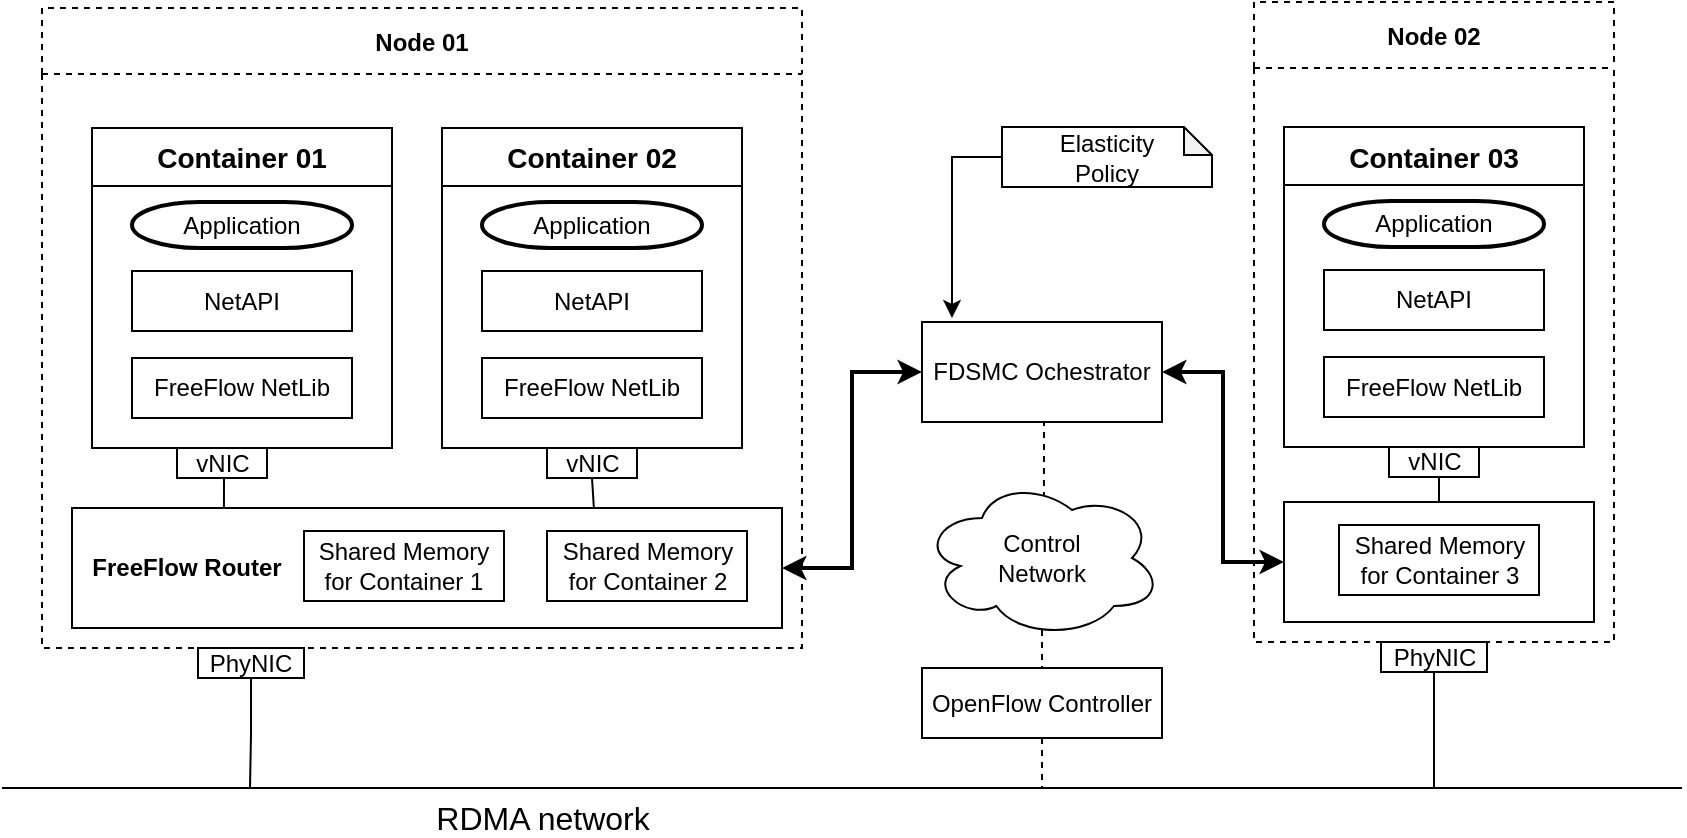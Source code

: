 <mxfile version="11.1.4" type="github"><diagram id="Pao4HtrbI7fz3SOlSNUg" name="Page-1"><mxGraphModel dx="1422" dy="804" grid="1" gridSize="10" guides="1" tooltips="1" connect="1" arrows="1" fold="1" page="1" pageScale="1" pageWidth="850" pageHeight="1100" math="0" shadow="0"><root><mxCell id="0"/><mxCell id="1" parent="0"/><mxCell id="GLg-LIvGYXV6aWbMuINp-4" value="Node 01" style="swimlane;startSize=33;dashed=1;" parent="1" vertex="1"><mxGeometry x="170" y="110" width="380" height="320" as="geometry"/></mxCell><mxCell id="2j8vT4ap4MiPkApb2ah4-46" style="edgeStyle=orthogonalEdgeStyle;rounded=0;orthogonalLoop=1;jettySize=auto;html=1;exitX=0.5;exitY=1;exitDx=0;exitDy=0;entryX=0.214;entryY=0;entryDx=0;entryDy=0;entryPerimeter=0;startArrow=none;startFill=0;endArrow=none;endFill=0;strokeWidth=1;" parent="GLg-LIvGYXV6aWbMuINp-4" source="2j8vT4ap4MiPkApb2ah4-5" target="2j8vT4ap4MiPkApb2ah4-21" edge="1"><mxGeometry relative="1" as="geometry"/></mxCell><mxCell id="2j8vT4ap4MiPkApb2ah4-5" value="vNIC" style="rounded=0;whiteSpace=wrap;html=1;" parent="GLg-LIvGYXV6aWbMuINp-4" vertex="1"><mxGeometry x="67.5" y="220" width="45" height="15" as="geometry"/></mxCell><mxCell id="2j8vT4ap4MiPkApb2ah4-47" style="edgeStyle=orthogonalEdgeStyle;rounded=0;orthogonalLoop=1;jettySize=auto;html=1;exitX=0.5;exitY=1;exitDx=0;exitDy=0;entryX=0.735;entryY=0;entryDx=0;entryDy=0;entryPerimeter=0;startArrow=none;startFill=0;endArrow=none;endFill=0;strokeWidth=1;" parent="GLg-LIvGYXV6aWbMuINp-4" source="2j8vT4ap4MiPkApb2ah4-6" target="2j8vT4ap4MiPkApb2ah4-21" edge="1"><mxGeometry relative="1" as="geometry"/></mxCell><mxCell id="2j8vT4ap4MiPkApb2ah4-6" value="vNIC" style="rounded=0;whiteSpace=wrap;html=1;" parent="GLg-LIvGYXV6aWbMuINp-4" vertex="1"><mxGeometry x="252.5" y="220" width="45" height="15" as="geometry"/></mxCell><mxCell id="2j8vT4ap4MiPkApb2ah4-7" value="&lt;b&gt;Container 02&lt;/b&gt;" style="shape=internalStorage;whiteSpace=wrap;html=1;backgroundOutline=1;labelBackgroundColor=none;strokeColor=#000000;fontSize=14;fontColor=#000000;dx=0;dy=29;spacingTop=-130;" parent="GLg-LIvGYXV6aWbMuINp-4" vertex="1"><mxGeometry x="200" y="60" width="150" height="160" as="geometry"/></mxCell><mxCell id="2j8vT4ap4MiPkApb2ah4-8" value="Application" style="strokeWidth=2;html=1;shape=mxgraph.flowchart.terminator;whiteSpace=wrap;" parent="GLg-LIvGYXV6aWbMuINp-4" vertex="1"><mxGeometry x="220" y="97" width="110" height="23" as="geometry"/></mxCell><mxCell id="2j8vT4ap4MiPkApb2ah4-9" value="NetAPI" style="rounded=0;whiteSpace=wrap;html=1;" parent="GLg-LIvGYXV6aWbMuINp-4" vertex="1"><mxGeometry x="220" y="131.5" width="110" height="30" as="geometry"/></mxCell><mxCell id="2j8vT4ap4MiPkApb2ah4-10" value="FreeFlow NetLib" style="rounded=0;whiteSpace=wrap;html=1;" parent="GLg-LIvGYXV6aWbMuINp-4" vertex="1"><mxGeometry x="220" y="175" width="110" height="30" as="geometry"/></mxCell><mxCell id="2j8vT4ap4MiPkApb2ah4-21" value="&lt;b&gt;FreeFlow Router&lt;/b&gt;" style="rounded=0;whiteSpace=wrap;html=1;spacingLeft=-240;" parent="GLg-LIvGYXV6aWbMuINp-4" vertex="1"><mxGeometry x="15" y="250" width="355" height="60" as="geometry"/></mxCell><mxCell id="2j8vT4ap4MiPkApb2ah4-22" value="Shared Memory for Container 1" style="rounded=0;whiteSpace=wrap;html=1;" parent="GLg-LIvGYXV6aWbMuINp-4" vertex="1"><mxGeometry x="131" y="261.5" width="100" height="35" as="geometry"/></mxCell><mxCell id="2j8vT4ap4MiPkApb2ah4-25" value="Shared Memory for Container 2" style="rounded=0;whiteSpace=wrap;html=1;" parent="GLg-LIvGYXV6aWbMuINp-4" vertex="1"><mxGeometry x="252.5" y="261.5" width="100" height="35" as="geometry"/></mxCell><mxCell id="GLg-LIvGYXV6aWbMuINp-5" value="Node 02" style="swimlane;startSize=33;dashed=1;" parent="1" vertex="1"><mxGeometry x="776" y="107" width="180" height="320" as="geometry"/></mxCell><mxCell id="2j8vT4ap4MiPkApb2ah4-48" style="edgeStyle=orthogonalEdgeStyle;rounded=0;orthogonalLoop=1;jettySize=auto;html=1;exitX=0.5;exitY=1;exitDx=0;exitDy=0;entryX=0.5;entryY=0;entryDx=0;entryDy=0;startArrow=none;startFill=0;endArrow=none;endFill=0;strokeWidth=1;" parent="GLg-LIvGYXV6aWbMuINp-5" source="2j8vT4ap4MiPkApb2ah4-11" target="2j8vT4ap4MiPkApb2ah4-26" edge="1"><mxGeometry relative="1" as="geometry"/></mxCell><mxCell id="2j8vT4ap4MiPkApb2ah4-11" value="vNIC" style="rounded=0;whiteSpace=wrap;html=1;" parent="GLg-LIvGYXV6aWbMuINp-5" vertex="1"><mxGeometry x="67.5" y="222.5" width="45" height="15" as="geometry"/></mxCell><mxCell id="2j8vT4ap4MiPkApb2ah4-12" value="&lt;b&gt;Container 03&lt;/b&gt;" style="shape=internalStorage;whiteSpace=wrap;html=1;backgroundOutline=1;labelBackgroundColor=none;strokeColor=#000000;fontSize=14;fontColor=#000000;dx=0;dy=29;spacingTop=-130;" parent="GLg-LIvGYXV6aWbMuINp-5" vertex="1"><mxGeometry x="15" y="62.5" width="150" height="160" as="geometry"/></mxCell><mxCell id="2j8vT4ap4MiPkApb2ah4-13" value="Application" style="strokeWidth=2;html=1;shape=mxgraph.flowchart.terminator;whiteSpace=wrap;" parent="GLg-LIvGYXV6aWbMuINp-5" vertex="1"><mxGeometry x="35" y="99.5" width="110" height="23" as="geometry"/></mxCell><mxCell id="2j8vT4ap4MiPkApb2ah4-14" value="NetAPI" style="rounded=0;whiteSpace=wrap;html=1;" parent="GLg-LIvGYXV6aWbMuINp-5" vertex="1"><mxGeometry x="35" y="134" width="110" height="30" as="geometry"/></mxCell><mxCell id="2j8vT4ap4MiPkApb2ah4-15" value="FreeFlow NetLib" style="rounded=0;whiteSpace=wrap;html=1;" parent="GLg-LIvGYXV6aWbMuINp-5" vertex="1"><mxGeometry x="35" y="177.5" width="110" height="30" as="geometry"/></mxCell><mxCell id="2j8vT4ap4MiPkApb2ah4-26" value="" style="rounded=0;whiteSpace=wrap;html=1;" parent="GLg-LIvGYXV6aWbMuINp-5" vertex="1"><mxGeometry x="15" y="250" width="155" height="60" as="geometry"/></mxCell><mxCell id="2j8vT4ap4MiPkApb2ah4-37" value="Shared Memory for Container 3" style="rounded=0;whiteSpace=wrap;html=1;" parent="GLg-LIvGYXV6aWbMuINp-5" vertex="1"><mxGeometry x="42.5" y="261.5" width="100" height="35" as="geometry"/></mxCell><mxCell id="mBnGWaZ09mCd892_IzHn-43" value="&lt;b&gt;Container 01&lt;/b&gt;" style="shape=internalStorage;whiteSpace=wrap;html=1;backgroundOutline=1;labelBackgroundColor=none;strokeColor=#000000;fontSize=14;fontColor=#000000;dx=0;dy=29;spacingTop=-130;" parent="1" vertex="1"><mxGeometry x="195" y="170" width="150" height="160" as="geometry"/></mxCell><mxCell id="mBnGWaZ09mCd892_IzHn-6" value="&lt;font style=&quot;font-size: 16px&quot;&gt;RDMA network&lt;/font&gt;" style="endArrow=none;html=1;spacingLeft=-300;spacingBottom=1;spacingTop=30;spacing=-1;" parent="1" edge="1"><mxGeometry width="50" height="50" relative="1" as="geometry"><mxPoint x="150" y="500" as="sourcePoint"/><mxPoint x="990" y="500" as="targetPoint"/></mxGeometry></mxCell><mxCell id="mBnGWaZ09mCd892_IzHn-20" value="Application" style="strokeWidth=2;html=1;shape=mxgraph.flowchart.terminator;whiteSpace=wrap;" parent="1" vertex="1"><mxGeometry x="215" y="207" width="110" height="23" as="geometry"/></mxCell><mxCell id="2j8vT4ap4MiPkApb2ah4-3" value="NetAPI" style="rounded=0;whiteSpace=wrap;html=1;" parent="1" vertex="1"><mxGeometry x="215" y="241.5" width="110" height="30" as="geometry"/></mxCell><mxCell id="2j8vT4ap4MiPkApb2ah4-4" value="FreeFlow NetLib" style="rounded=0;whiteSpace=wrap;html=1;" parent="1" vertex="1"><mxGeometry x="215" y="285" width="110" height="30" as="geometry"/></mxCell><mxCell id="2j8vT4ap4MiPkApb2ah4-19" style="edgeStyle=orthogonalEdgeStyle;rounded=0;orthogonalLoop=1;jettySize=auto;html=1;exitX=0.5;exitY=1;exitDx=0;exitDy=0;endArrow=none;endFill=0;" parent="1" source="2j8vT4ap4MiPkApb2ah4-16" edge="1"><mxGeometry relative="1" as="geometry"><mxPoint x="274" y="500" as="targetPoint"/><Array as="points"><mxPoint x="275" y="473"/><mxPoint x="274" y="473"/></Array></mxGeometry></mxCell><mxCell id="2j8vT4ap4MiPkApb2ah4-16" value="PhyNIC" style="rounded=0;whiteSpace=wrap;html=1;" parent="1" vertex="1"><mxGeometry x="248" y="430" width="53" height="15" as="geometry"/></mxCell><mxCell id="osGri3AzIdkNi8b0f4A--12" style="edgeStyle=orthogonalEdgeStyle;rounded=0;orthogonalLoop=1;jettySize=auto;html=1;exitX=0.5;exitY=1;exitDx=0;exitDy=0;endArrow=none;endFill=0;" edge="1" parent="1" source="2j8vT4ap4MiPkApb2ah4-18"><mxGeometry relative="1" as="geometry"><mxPoint x="866" y="500" as="targetPoint"/></mxGeometry></mxCell><mxCell id="2j8vT4ap4MiPkApb2ah4-18" value="PhyNIC" style="rounded=0;whiteSpace=wrap;html=1;" parent="1" vertex="1"><mxGeometry x="839.5" y="427" width="53" height="15" as="geometry"/></mxCell><mxCell id="2j8vT4ap4MiPkApb2ah4-42" style="edgeStyle=orthogonalEdgeStyle;rounded=0;orthogonalLoop=1;jettySize=auto;html=1;entryX=1;entryY=0.5;entryDx=0;entryDy=0;startArrow=classic;startFill=1;strokeWidth=2;" parent="1" source="2j8vT4ap4MiPkApb2ah4-24" target="2j8vT4ap4MiPkApb2ah4-21" edge="1"><mxGeometry relative="1" as="geometry"/></mxCell><mxCell id="2j8vT4ap4MiPkApb2ah4-43" style="edgeStyle=orthogonalEdgeStyle;rounded=0;orthogonalLoop=1;jettySize=auto;html=1;exitX=1;exitY=0.5;exitDx=0;exitDy=0;entryX=0;entryY=0.5;entryDx=0;entryDy=0;startArrow=classic;startFill=1;strokeWidth=2;" parent="1" source="2j8vT4ap4MiPkApb2ah4-24" target="2j8vT4ap4MiPkApb2ah4-26" edge="1"><mxGeometry relative="1" as="geometry"/></mxCell><mxCell id="osGri3AzIdkNi8b0f4A--9" style="edgeStyle=orthogonalEdgeStyle;rounded=0;orthogonalLoop=1;jettySize=auto;html=1;exitX=0.5;exitY=1;exitDx=0;exitDy=0;entryX=0.508;entryY=0.138;entryDx=0;entryDy=0;entryPerimeter=0;endArrow=none;endFill=0;dashed=1;" edge="1" parent="1" source="2j8vT4ap4MiPkApb2ah4-24" target="osGri3AzIdkNi8b0f4A--6"><mxGeometry relative="1" as="geometry"/></mxCell><mxCell id="2j8vT4ap4MiPkApb2ah4-24" value="FDSMC Ochestrator" style="rounded=0;whiteSpace=wrap;html=1;" parent="1" vertex="1"><mxGeometry x="610" y="267" width="120" height="50" as="geometry"/></mxCell><mxCell id="osGri3AzIdkNi8b0f4A--5" style="edgeStyle=orthogonalEdgeStyle;rounded=0;orthogonalLoop=1;jettySize=auto;html=1;entryX=0.125;entryY=-0.04;entryDx=0;entryDy=0;entryPerimeter=0;" edge="1" parent="1" source="osGri3AzIdkNi8b0f4A--3" target="2j8vT4ap4MiPkApb2ah4-24"><mxGeometry relative="1" as="geometry"><Array as="points"><mxPoint x="625" y="185"/></Array></mxGeometry></mxCell><mxCell id="osGri3AzIdkNi8b0f4A--3" value="Elasticity &lt;br&gt;Policy" style="shape=note;whiteSpace=wrap;html=1;backgroundOutline=1;darkOpacity=0.05;size=14;" vertex="1" parent="1"><mxGeometry x="650" y="169.5" width="105" height="30" as="geometry"/></mxCell><mxCell id="osGri3AzIdkNi8b0f4A--10" style="edgeStyle=orthogonalEdgeStyle;rounded=0;orthogonalLoop=1;jettySize=auto;html=1;exitX=0.55;exitY=0.95;exitDx=0;exitDy=0;exitPerimeter=0;entryX=0.5;entryY=0;entryDx=0;entryDy=0;endArrow=none;endFill=0;dashed=1;" edge="1" parent="1" source="osGri3AzIdkNi8b0f4A--6" target="osGri3AzIdkNi8b0f4A--7"><mxGeometry relative="1" as="geometry"/></mxCell><mxCell id="osGri3AzIdkNi8b0f4A--6" value="Control&lt;br&gt;Network" style="ellipse;shape=cloud;whiteSpace=wrap;html=1;" vertex="1" parent="1"><mxGeometry x="610" y="345" width="120" height="80" as="geometry"/></mxCell><mxCell id="osGri3AzIdkNi8b0f4A--11" style="edgeStyle=orthogonalEdgeStyle;rounded=0;orthogonalLoop=1;jettySize=auto;html=1;exitX=0.5;exitY=1;exitDx=0;exitDy=0;dashed=1;endArrow=none;endFill=0;" edge="1" parent="1" source="osGri3AzIdkNi8b0f4A--7"><mxGeometry relative="1" as="geometry"><mxPoint x="670" y="500" as="targetPoint"/></mxGeometry></mxCell><mxCell id="osGri3AzIdkNi8b0f4A--7" value="OpenFlow Controller" style="rounded=0;whiteSpace=wrap;html=1;" vertex="1" parent="1"><mxGeometry x="610" y="440" width="120" height="35" as="geometry"/></mxCell></root></mxGraphModel></diagram></mxfile>